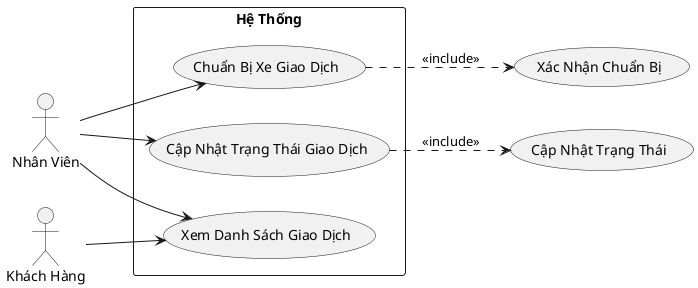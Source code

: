 @startuml
left to right direction
actor "Nhân Viên" as employee
actor "Khách Hàng" as customer
rectangle "Hệ Thống" {
  usecase "Xem Danh Sách Giao Dịch" as viewTransactions
  usecase "Chuẩn Bị Xe Giao Dịch" as prepareCar
  usecase "Cập Nhật Trạng Thái Giao Dịch" as updateTransactionStatus
}

employee --> viewTransactions
employee --> prepareCar 
employee --> updateTransactionStatus 
customer --> viewTransactions

prepareCar ..> (Xác Nhận Chuẩn Bị) : <<include>>
updateTransactionStatus ..> (Cập Nhật Trạng Thái) : <<include>>
@enduml